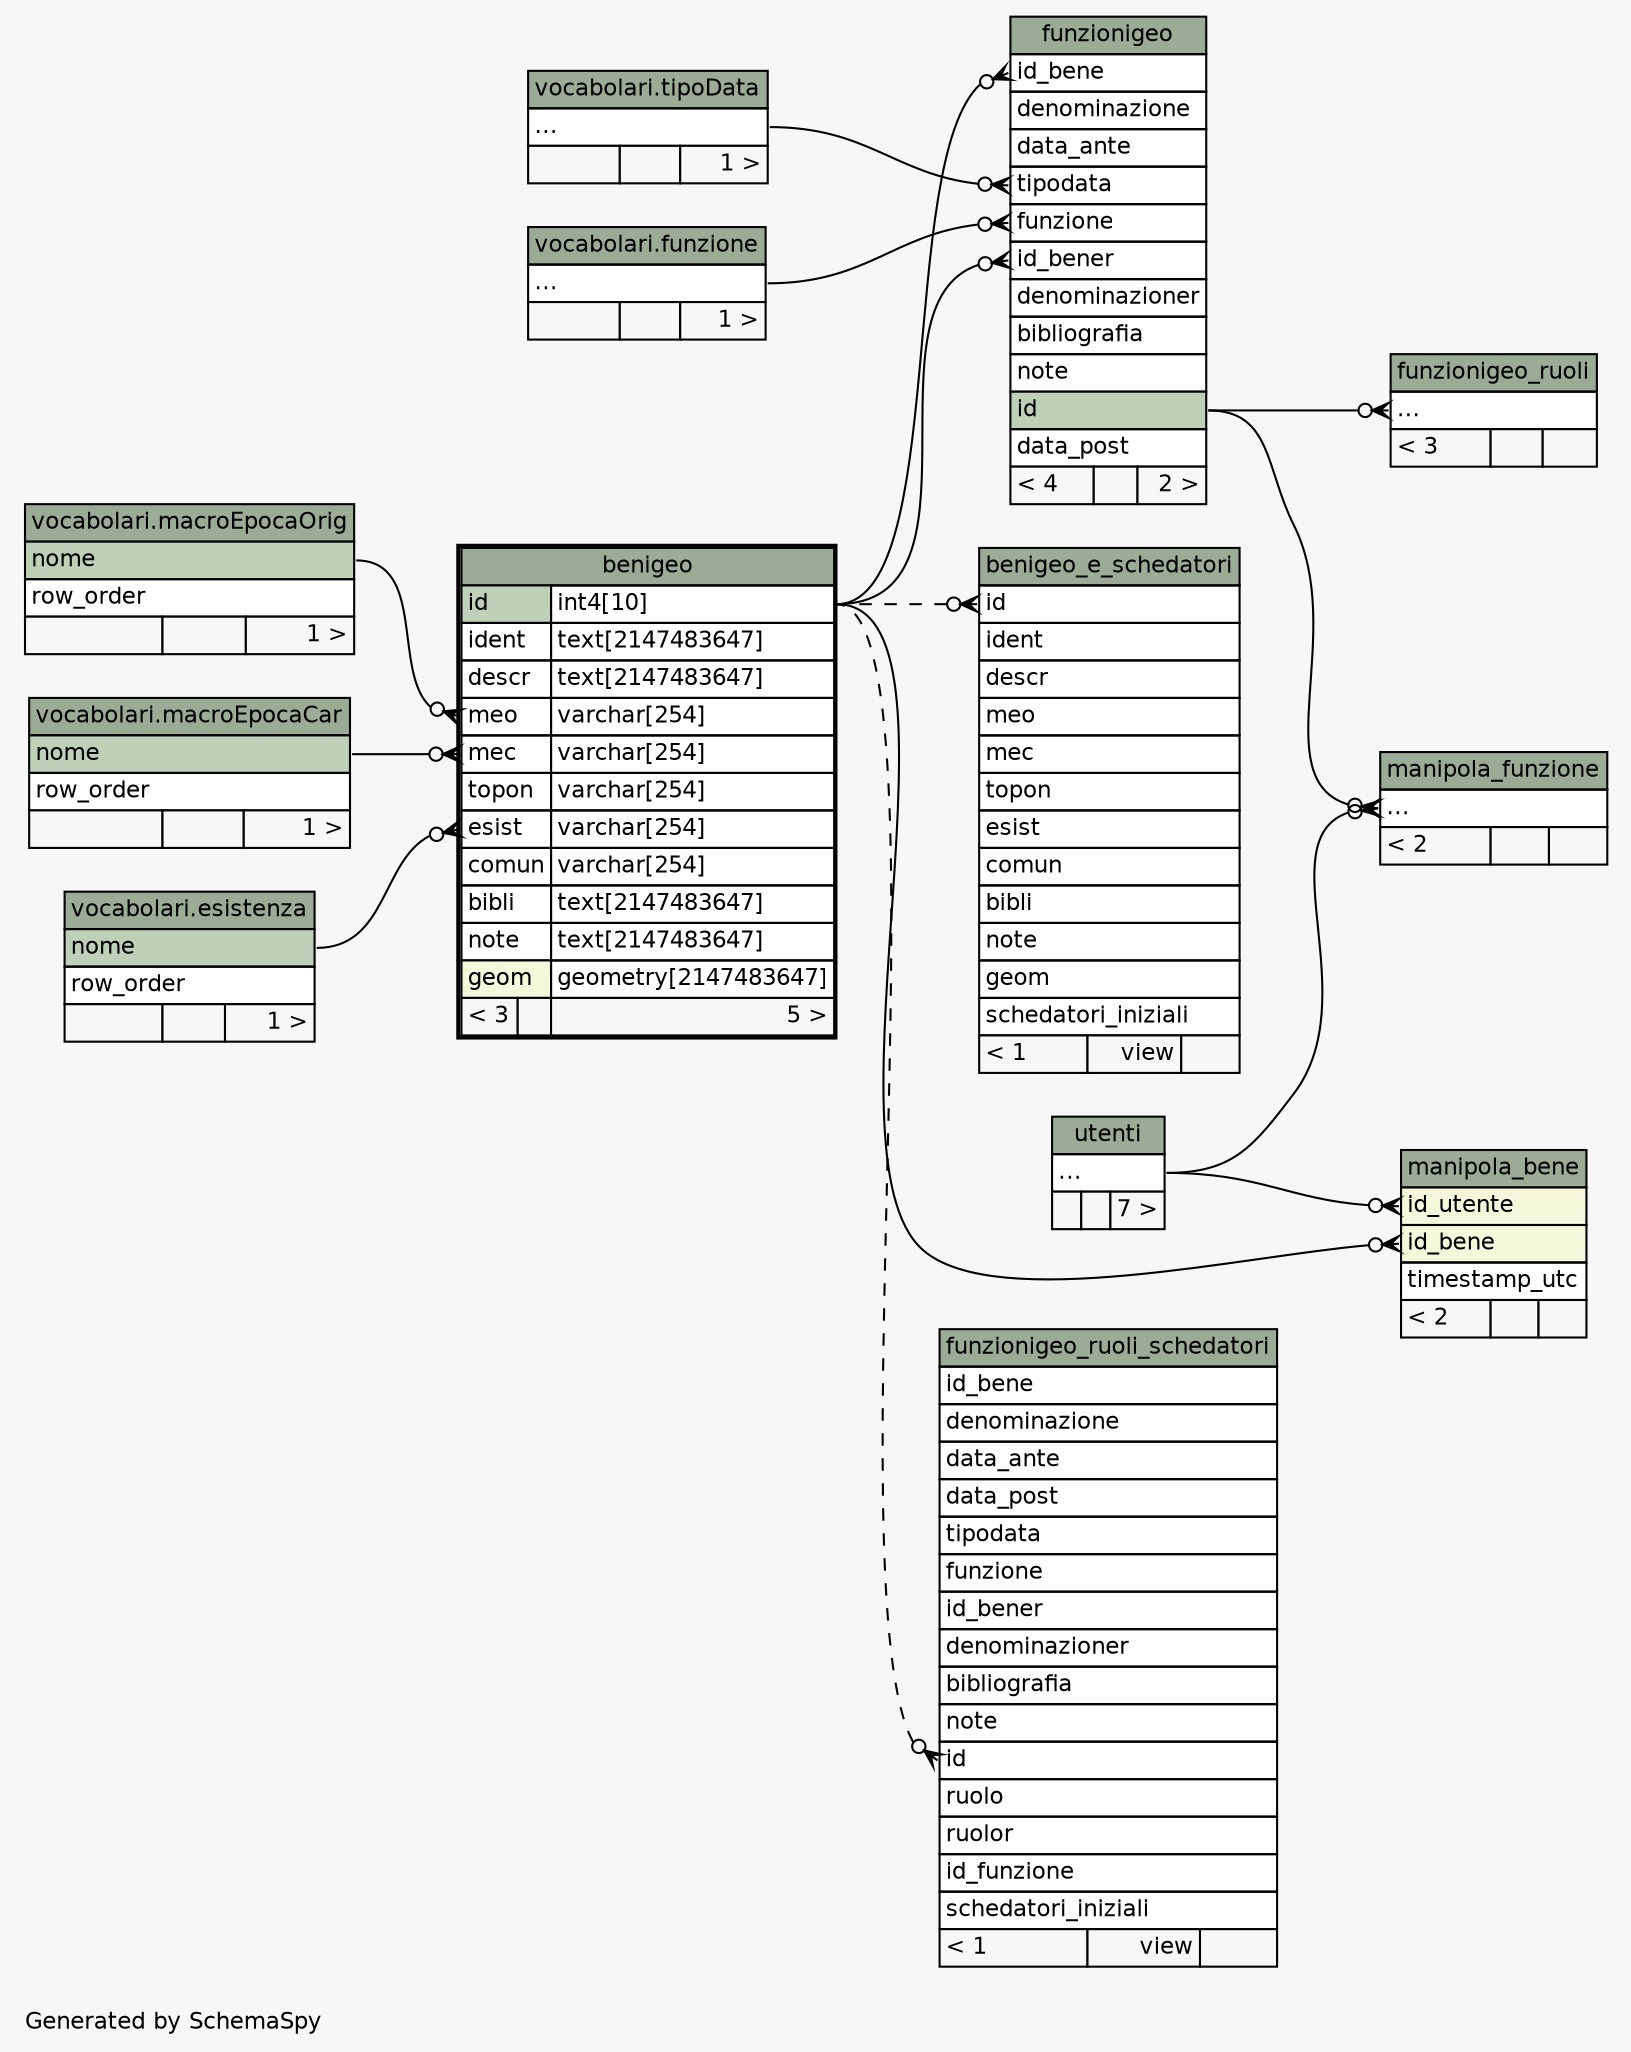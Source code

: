 // dot 2.38.0 on Windows 10 10.0
// SchemaSpy rev 590
digraph "impliedTwoDegreesRelationshipsDiagram" {
  graph [
    rankdir="RL"
    bgcolor="#f7f7f7"
    label="\nGenerated by SchemaSpy"
    labeljust="l"
    nodesep="0.18"
    ranksep="0.46"
    fontname="Helvetica"
    fontsize="11"
  ];
  node [
    fontname="Helvetica"
    fontsize="11"
    shape="plaintext"
  ];
  edge [
    arrowsize="0.8"
  ];
  "benigeo":"esist":w -> "vocabolari.esistenza":"nome":e [arrowhead=none dir=back arrowtail=crowodot];
  "benigeo":"mec":w -> "vocabolari.macroEpocaCar":"nome":e [arrowhead=none dir=back arrowtail=crowodot];
  "benigeo":"meo":w -> "vocabolari.macroEpocaOrig":"nome":e [arrowhead=none dir=back arrowtail=crowodot];
  "benigeo_e_schedatori":"id":w -> "benigeo":"id.type":e [arrowhead=none dir=back arrowtail=crowodot style=dashed];
  "funzionigeo":"funzione":w -> "vocabolari.funzione":"elipses":e [arrowhead=none dir=back arrowtail=crowodot];
  "funzionigeo":"id_bene":w -> "benigeo":"id.type":e [arrowhead=none dir=back arrowtail=crowodot];
  "funzionigeo":"id_bener":w -> "benigeo":"id.type":e [arrowhead=none dir=back arrowtail=crowodot];
  "funzionigeo":"tipodata":w -> "vocabolari.tipoData":"elipses":e [arrowhead=none dir=back arrowtail=crowodot];
  "funzionigeo_ruoli":"elipses":w -> "funzionigeo":"id":e [arrowhead=none dir=back arrowtail=crowodot];
  "funzionigeo_ruoli_schedatori":"id":w -> "benigeo":"id.type":e [arrowhead=none dir=back arrowtail=crowodot style=dashed];
  "manipola_bene":"id_bene":w -> "benigeo":"id.type":e [arrowhead=none dir=back arrowtail=crowodot];
  "manipola_bene":"id_utente":w -> "utenti":"elipses":e [arrowhead=none dir=back arrowtail=crowodot];
  "manipola_funzione":"elipses":w -> "funzionigeo":"id":e [arrowhead=none dir=back arrowtail=crowodot];
  "manipola_funzione":"elipses":w -> "utenti":"elipses":e [arrowhead=none dir=back arrowtail=crowodot];
  "benigeo" [
    label=<
    <TABLE BORDER="2" CELLBORDER="1" CELLSPACING="0" BGCOLOR="#ffffff">
      <TR><TD COLSPAN="3" BGCOLOR="#9bab96" ALIGN="CENTER">benigeo</TD></TR>
      <TR><TD PORT="id" COLSPAN="2" BGCOLOR="#bed1b8" ALIGN="LEFT">id</TD><TD PORT="id.type" ALIGN="LEFT">int4[10]</TD></TR>
      <TR><TD PORT="ident" COLSPAN="2" ALIGN="LEFT">ident</TD><TD PORT="ident.type" ALIGN="LEFT">text[2147483647]</TD></TR>
      <TR><TD PORT="descr" COLSPAN="2" ALIGN="LEFT">descr</TD><TD PORT="descr.type" ALIGN="LEFT">text[2147483647]</TD></TR>
      <TR><TD PORT="meo" COLSPAN="2" ALIGN="LEFT">meo</TD><TD PORT="meo.type" ALIGN="LEFT">varchar[254]</TD></TR>
      <TR><TD PORT="mec" COLSPAN="2" ALIGN="LEFT">mec</TD><TD PORT="mec.type" ALIGN="LEFT">varchar[254]</TD></TR>
      <TR><TD PORT="topon" COLSPAN="2" ALIGN="LEFT">topon</TD><TD PORT="topon.type" ALIGN="LEFT">varchar[254]</TD></TR>
      <TR><TD PORT="esist" COLSPAN="2" ALIGN="LEFT">esist</TD><TD PORT="esist.type" ALIGN="LEFT">varchar[254]</TD></TR>
      <TR><TD PORT="comun" COLSPAN="2" ALIGN="LEFT">comun</TD><TD PORT="comun.type" ALIGN="LEFT">varchar[254]</TD></TR>
      <TR><TD PORT="bibli" COLSPAN="2" ALIGN="LEFT">bibli</TD><TD PORT="bibli.type" ALIGN="LEFT">text[2147483647]</TD></TR>
      <TR><TD PORT="note" COLSPAN="2" ALIGN="LEFT">note</TD><TD PORT="note.type" ALIGN="LEFT">text[2147483647]</TD></TR>
      <TR><TD PORT="geom" COLSPAN="2" BGCOLOR="#f4f7da" ALIGN="LEFT">geom</TD><TD PORT="geom.type" ALIGN="LEFT">geometry[2147483647]</TD></TR>
      <TR><TD ALIGN="LEFT" BGCOLOR="#f7f7f7">&lt; 3</TD><TD ALIGN="RIGHT" BGCOLOR="#f7f7f7">  </TD><TD ALIGN="RIGHT" BGCOLOR="#f7f7f7">5 &gt;</TD></TR>
    </TABLE>>
    URL="benigeo.html"
    tooltip="benigeo"
  ];
  "benigeo_e_schedatori" [
    label=<
    <TABLE BORDER="0" CELLBORDER="1" CELLSPACING="0" BGCOLOR="#ffffff">
      <TR><TD COLSPAN="3" BGCOLOR="#9bab96" ALIGN="CENTER">benigeo_e_schedatori</TD></TR>
      <TR><TD PORT="id" COLSPAN="3" ALIGN="LEFT">id</TD></TR>
      <TR><TD PORT="ident" COLSPAN="3" ALIGN="LEFT">ident</TD></TR>
      <TR><TD PORT="descr" COLSPAN="3" ALIGN="LEFT">descr</TD></TR>
      <TR><TD PORT="meo" COLSPAN="3" ALIGN="LEFT">meo</TD></TR>
      <TR><TD PORT="mec" COLSPAN="3" ALIGN="LEFT">mec</TD></TR>
      <TR><TD PORT="topon" COLSPAN="3" ALIGN="LEFT">topon</TD></TR>
      <TR><TD PORT="esist" COLSPAN="3" ALIGN="LEFT">esist</TD></TR>
      <TR><TD PORT="comun" COLSPAN="3" ALIGN="LEFT">comun</TD></TR>
      <TR><TD PORT="bibli" COLSPAN="3" ALIGN="LEFT">bibli</TD></TR>
      <TR><TD PORT="note" COLSPAN="3" ALIGN="LEFT">note</TD></TR>
      <TR><TD PORT="geom" COLSPAN="3" ALIGN="LEFT">geom</TD></TR>
      <TR><TD PORT="schedatori_iniziali" COLSPAN="3" ALIGN="LEFT">schedatori_iniziali</TD></TR>
      <TR><TD ALIGN="LEFT" BGCOLOR="#f7f7f7">&lt; 1</TD><TD ALIGN="RIGHT" BGCOLOR="#f7f7f7">view</TD><TD ALIGN="RIGHT" BGCOLOR="#f7f7f7">  </TD></TR>
    </TABLE>>
    URL="benigeo_e_schedatori.html"
    tooltip="benigeo_e_schedatori"
  ];
  "vocabolari.esistenza" [
    label=<
    <TABLE BORDER="0" CELLBORDER="1" CELLSPACING="0" BGCOLOR="#ffffff">
      <TR><TD COLSPAN="3" BGCOLOR="#9bab96" ALIGN="CENTER">vocabolari.esistenza</TD></TR>
      <TR><TD PORT="nome" COLSPAN="3" BGCOLOR="#bed1b8" ALIGN="LEFT">nome</TD></TR>
      <TR><TD PORT="row_order" COLSPAN="3" ALIGN="LEFT">row_order</TD></TR>
      <TR><TD ALIGN="LEFT" BGCOLOR="#f7f7f7">  </TD><TD ALIGN="RIGHT" BGCOLOR="#f7f7f7">  </TD><TD ALIGN="RIGHT" BGCOLOR="#f7f7f7">1 &gt;</TD></TR>
    </TABLE>>
    URL="../../vocabolari/tables/esistenza.html"
    tooltip="vocabolari.esistenza"
  ];
  "vocabolari.funzione" [
    label=<
    <TABLE BORDER="0" CELLBORDER="1" CELLSPACING="0" BGCOLOR="#ffffff">
      <TR><TD COLSPAN="3" BGCOLOR="#9bab96" ALIGN="CENTER">vocabolari.funzione</TD></TR>
      <TR><TD PORT="elipses" COLSPAN="3" ALIGN="LEFT">...</TD></TR>
      <TR><TD ALIGN="LEFT" BGCOLOR="#f7f7f7">  </TD><TD ALIGN="RIGHT" BGCOLOR="#f7f7f7">  </TD><TD ALIGN="RIGHT" BGCOLOR="#f7f7f7">1 &gt;</TD></TR>
    </TABLE>>
    URL="../../vocabolari/tables/funzione.html"
    tooltip="vocabolari.funzione"
  ];
  "funzionigeo" [
    label=<
    <TABLE BORDER="0" CELLBORDER="1" CELLSPACING="0" BGCOLOR="#ffffff">
      <TR><TD COLSPAN="3" BGCOLOR="#9bab96" ALIGN="CENTER">funzionigeo</TD></TR>
      <TR><TD PORT="id_bene" COLSPAN="3" ALIGN="LEFT">id_bene</TD></TR>
      <TR><TD PORT="denominazione" COLSPAN="3" ALIGN="LEFT">denominazione</TD></TR>
      <TR><TD PORT="data_ante" COLSPAN="3" ALIGN="LEFT">data_ante</TD></TR>
      <TR><TD PORT="tipodata" COLSPAN="3" ALIGN="LEFT">tipodata</TD></TR>
      <TR><TD PORT="funzione" COLSPAN="3" ALIGN="LEFT">funzione</TD></TR>
      <TR><TD PORT="id_bener" COLSPAN="3" ALIGN="LEFT">id_bener</TD></TR>
      <TR><TD PORT="denominazioner" COLSPAN="3" ALIGN="LEFT">denominazioner</TD></TR>
      <TR><TD PORT="bibliografia" COLSPAN="3" ALIGN="LEFT">bibliografia</TD></TR>
      <TR><TD PORT="note" COLSPAN="3" ALIGN="LEFT">note</TD></TR>
      <TR><TD PORT="id" COLSPAN="3" BGCOLOR="#bed1b8" ALIGN="LEFT">id</TD></TR>
      <TR><TD PORT="data_post" COLSPAN="3" ALIGN="LEFT">data_post</TD></TR>
      <TR><TD ALIGN="LEFT" BGCOLOR="#f7f7f7">&lt; 4</TD><TD ALIGN="RIGHT" BGCOLOR="#f7f7f7">  </TD><TD ALIGN="RIGHT" BGCOLOR="#f7f7f7">2 &gt;</TD></TR>
    </TABLE>>
    URL="funzionigeo.html"
    tooltip="funzionigeo"
  ];
  "funzionigeo_ruoli" [
    label=<
    <TABLE BORDER="0" CELLBORDER="1" CELLSPACING="0" BGCOLOR="#ffffff">
      <TR><TD COLSPAN="3" BGCOLOR="#9bab96" ALIGN="CENTER">funzionigeo_ruoli</TD></TR>
      <TR><TD PORT="elipses" COLSPAN="3" ALIGN="LEFT">...</TD></TR>
      <TR><TD ALIGN="LEFT" BGCOLOR="#f7f7f7">&lt; 3</TD><TD ALIGN="RIGHT" BGCOLOR="#f7f7f7">  </TD><TD ALIGN="RIGHT" BGCOLOR="#f7f7f7">  </TD></TR>
    </TABLE>>
    URL="funzionigeo_ruoli.html"
    tooltip="funzionigeo_ruoli"
  ];
  "funzionigeo_ruoli_schedatori" [
    label=<
    <TABLE BORDER="0" CELLBORDER="1" CELLSPACING="0" BGCOLOR="#ffffff">
      <TR><TD COLSPAN="3" BGCOLOR="#9bab96" ALIGN="CENTER">funzionigeo_ruoli_schedatori</TD></TR>
      <TR><TD PORT="id_bene" COLSPAN="3" ALIGN="LEFT">id_bene</TD></TR>
      <TR><TD PORT="denominazione" COLSPAN="3" ALIGN="LEFT">denominazione</TD></TR>
      <TR><TD PORT="data_ante" COLSPAN="3" ALIGN="LEFT">data_ante</TD></TR>
      <TR><TD PORT="data_post" COLSPAN="3" ALIGN="LEFT">data_post</TD></TR>
      <TR><TD PORT="tipodata" COLSPAN="3" ALIGN="LEFT">tipodata</TD></TR>
      <TR><TD PORT="funzione" COLSPAN="3" ALIGN="LEFT">funzione</TD></TR>
      <TR><TD PORT="id_bener" COLSPAN="3" ALIGN="LEFT">id_bener</TD></TR>
      <TR><TD PORT="denominazioner" COLSPAN="3" ALIGN="LEFT">denominazioner</TD></TR>
      <TR><TD PORT="bibliografia" COLSPAN="3" ALIGN="LEFT">bibliografia</TD></TR>
      <TR><TD PORT="note" COLSPAN="3" ALIGN="LEFT">note</TD></TR>
      <TR><TD PORT="id" COLSPAN="3" ALIGN="LEFT">id</TD></TR>
      <TR><TD PORT="ruolo" COLSPAN="3" ALIGN="LEFT">ruolo</TD></TR>
      <TR><TD PORT="ruolor" COLSPAN="3" ALIGN="LEFT">ruolor</TD></TR>
      <TR><TD PORT="id_funzione" COLSPAN="3" ALIGN="LEFT">id_funzione</TD></TR>
      <TR><TD PORT="schedatori_iniziali" COLSPAN="3" ALIGN="LEFT">schedatori_iniziali</TD></TR>
      <TR><TD ALIGN="LEFT" BGCOLOR="#f7f7f7">&lt; 1</TD><TD ALIGN="RIGHT" BGCOLOR="#f7f7f7">view</TD><TD ALIGN="RIGHT" BGCOLOR="#f7f7f7">  </TD></TR>
    </TABLE>>
    URL="funzionigeo_ruoli_schedatori.html"
    tooltip="funzionigeo_ruoli_schedatori"
  ];
  "vocabolari.macroEpocaCar" [
    label=<
    <TABLE BORDER="0" CELLBORDER="1" CELLSPACING="0" BGCOLOR="#ffffff">
      <TR><TD COLSPAN="3" BGCOLOR="#9bab96" ALIGN="CENTER">vocabolari.macroEpocaCar</TD></TR>
      <TR><TD PORT="nome" COLSPAN="3" BGCOLOR="#bed1b8" ALIGN="LEFT">nome</TD></TR>
      <TR><TD PORT="row_order" COLSPAN="3" ALIGN="LEFT">row_order</TD></TR>
      <TR><TD ALIGN="LEFT" BGCOLOR="#f7f7f7">  </TD><TD ALIGN="RIGHT" BGCOLOR="#f7f7f7">  </TD><TD ALIGN="RIGHT" BGCOLOR="#f7f7f7">1 &gt;</TD></TR>
    </TABLE>>
    URL="../../vocabolari/tables/macroEpocaCar.html"
    tooltip="vocabolari.macroEpocaCar"
  ];
  "vocabolari.macroEpocaOrig" [
    label=<
    <TABLE BORDER="0" CELLBORDER="1" CELLSPACING="0" BGCOLOR="#ffffff">
      <TR><TD COLSPAN="3" BGCOLOR="#9bab96" ALIGN="CENTER">vocabolari.macroEpocaOrig</TD></TR>
      <TR><TD PORT="nome" COLSPAN="3" BGCOLOR="#bed1b8" ALIGN="LEFT">nome</TD></TR>
      <TR><TD PORT="row_order" COLSPAN="3" ALIGN="LEFT">row_order</TD></TR>
      <TR><TD ALIGN="LEFT" BGCOLOR="#f7f7f7">  </TD><TD ALIGN="RIGHT" BGCOLOR="#f7f7f7">  </TD><TD ALIGN="RIGHT" BGCOLOR="#f7f7f7">1 &gt;</TD></TR>
    </TABLE>>
    URL="../../vocabolari/tables/macroEpocaOrig.html"
    tooltip="vocabolari.macroEpocaOrig"
  ];
  "manipola_bene" [
    label=<
    <TABLE BORDER="0" CELLBORDER="1" CELLSPACING="0" BGCOLOR="#ffffff">
      <TR><TD COLSPAN="3" BGCOLOR="#9bab96" ALIGN="CENTER">manipola_bene</TD></TR>
      <TR><TD PORT="id_utente" COLSPAN="3" BGCOLOR="#f4f7da" ALIGN="LEFT">id_utente</TD></TR>
      <TR><TD PORT="id_bene" COLSPAN="3" BGCOLOR="#f4f7da" ALIGN="LEFT">id_bene</TD></TR>
      <TR><TD PORT="timestamp_utc" COLSPAN="3" ALIGN="LEFT">timestamp_utc</TD></TR>
      <TR><TD ALIGN="LEFT" BGCOLOR="#f7f7f7">&lt; 2</TD><TD ALIGN="RIGHT" BGCOLOR="#f7f7f7">  </TD><TD ALIGN="RIGHT" BGCOLOR="#f7f7f7">  </TD></TR>
    </TABLE>>
    URL="manipola_bene.html"
    tooltip="manipola_bene"
  ];
  "manipola_funzione" [
    label=<
    <TABLE BORDER="0" CELLBORDER="1" CELLSPACING="0" BGCOLOR="#ffffff">
      <TR><TD COLSPAN="3" BGCOLOR="#9bab96" ALIGN="CENTER">manipola_funzione</TD></TR>
      <TR><TD PORT="elipses" COLSPAN="3" ALIGN="LEFT">...</TD></TR>
      <TR><TD ALIGN="LEFT" BGCOLOR="#f7f7f7">&lt; 2</TD><TD ALIGN="RIGHT" BGCOLOR="#f7f7f7">  </TD><TD ALIGN="RIGHT" BGCOLOR="#f7f7f7">  </TD></TR>
    </TABLE>>
    URL="manipola_funzione.html"
    tooltip="manipola_funzione"
  ];
  "vocabolari.tipoData" [
    label=<
    <TABLE BORDER="0" CELLBORDER="1" CELLSPACING="0" BGCOLOR="#ffffff">
      <TR><TD COLSPAN="3" BGCOLOR="#9bab96" ALIGN="CENTER">vocabolari.tipoData</TD></TR>
      <TR><TD PORT="elipses" COLSPAN="3" ALIGN="LEFT">...</TD></TR>
      <TR><TD ALIGN="LEFT" BGCOLOR="#f7f7f7">  </TD><TD ALIGN="RIGHT" BGCOLOR="#f7f7f7">  </TD><TD ALIGN="RIGHT" BGCOLOR="#f7f7f7">1 &gt;</TD></TR>
    </TABLE>>
    URL="../../vocabolari/tables/tipoData.html"
    tooltip="vocabolari.tipoData"
  ];
  "utenti" [
    label=<
    <TABLE BORDER="0" CELLBORDER="1" CELLSPACING="0" BGCOLOR="#ffffff">
      <TR><TD COLSPAN="3" BGCOLOR="#9bab96" ALIGN="CENTER">utenti</TD></TR>
      <TR><TD PORT="elipses" COLSPAN="3" ALIGN="LEFT">...</TD></TR>
      <TR><TD ALIGN="LEFT" BGCOLOR="#f7f7f7">  </TD><TD ALIGN="RIGHT" BGCOLOR="#f7f7f7">  </TD><TD ALIGN="RIGHT" BGCOLOR="#f7f7f7">7 &gt;</TD></TR>
    </TABLE>>
    URL="utenti.html"
    tooltip="utenti"
  ];
}
